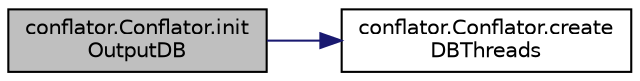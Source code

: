 digraph "conflator.Conflator.initOutputDB"
{
 // LATEX_PDF_SIZE
  edge [fontname="Helvetica",fontsize="10",labelfontname="Helvetica",labelfontsize="10"];
  node [fontname="Helvetica",fontsize="10",shape=record];
  rankdir="LR";
  Node1 [label="conflator.Conflator.init\lOutputDB",height=0.2,width=0.4,color="black", fillcolor="grey75", style="filled", fontcolor="black",tooltip=" "];
  Node1 -> Node2 [color="midnightblue",fontsize="10",style="solid",fontname="Helvetica"];
  Node2 [label="conflator.Conflator.create\lDBThreads",height=0.2,width=0.4,color="black", fillcolor="white", style="filled",URL="$classconflator_1_1Conflator.html#aa2b923ed04c29b5ba2fa645c49ad1c5f",tooltip=" "];
}
